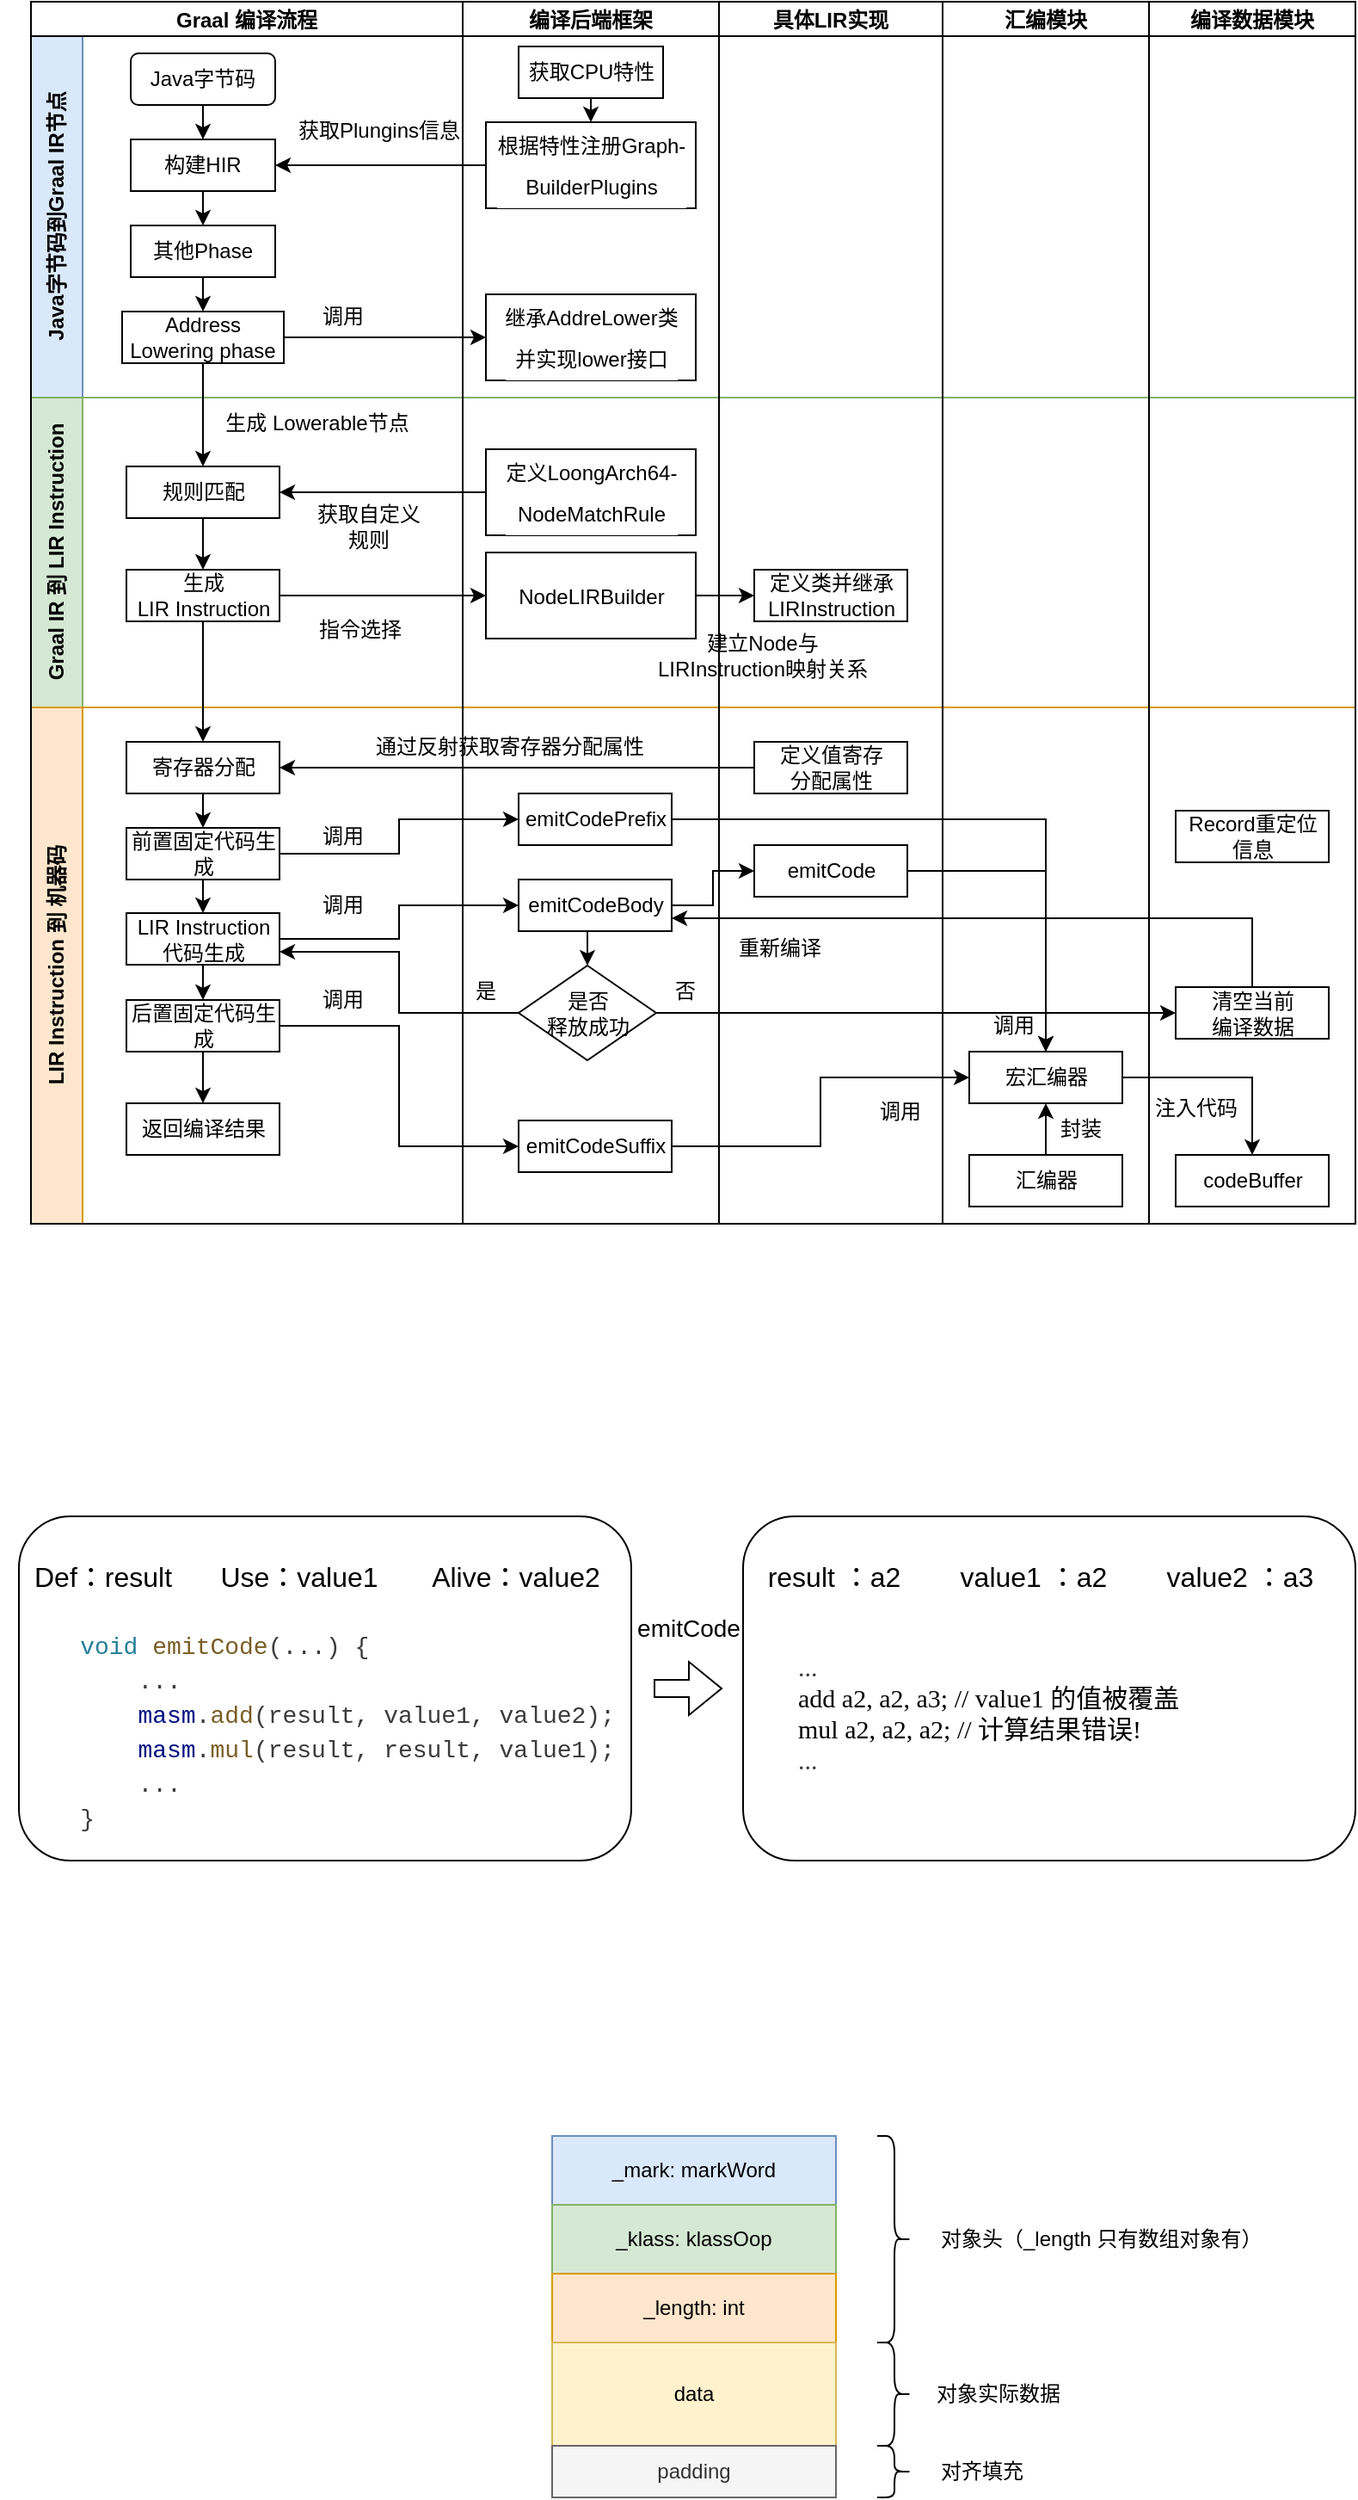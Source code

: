 <mxfile version="26.0.16">
  <diagram name="Page-1" id="acwCKmZkidqvUQwCOqH5">
    <mxGraphModel dx="1426" dy="755" grid="1" gridSize="10" guides="1" tooltips="1" connect="1" arrows="1" fold="1" page="1" pageScale="1" pageWidth="827" pageHeight="1169" math="0" shadow="0">
      <root>
        <mxCell id="0" />
        <mxCell id="1" parent="0" />
        <mxCell id="GOm38GStyMNKn4AWp28O-10" value="&lt;div style=&quot;&quot;&gt;&lt;font face=&quot;Verdana&quot; style=&quot;font-size: 15px;&quot;&gt;&lt;br&gt;&lt;/font&gt;&lt;/div&gt;&lt;div style=&quot;&quot;&gt;&lt;font face=&quot;Verdana&quot; style=&quot;font-size: 15px;&quot;&gt;&lt;br&gt;&lt;/font&gt;&lt;/div&gt;&lt;div style=&quot;&quot;&gt;&lt;font style=&quot;font-size: 15px;&quot; face=&quot;Verdana&quot;&gt;&lt;br&gt;&lt;/font&gt;&lt;/div&gt;&lt;div style=&quot;&quot;&gt;&lt;font style=&quot;font-size: 15px;&quot; face=&quot;Verdana&quot;&gt;&lt;br&gt;&lt;/font&gt;&lt;/div&gt;&lt;div style=&quot;&quot;&gt;&lt;font style=&quot;font-size: 15px;&quot; face=&quot;Verdana&quot;&gt;&lt;font style=&quot;&quot;&gt;&lt;span style=&quot;white-space: pre;&quot;&gt;&#x9;&lt;/span&gt;&lt;/font&gt;&lt;span style=&quot;color: light-dark(rgb(59, 59, 59), rgb(186, 186, 186)); white-space: pre; background-color: transparent;&quot;&gt;...&lt;/span&gt;&lt;/font&gt;&lt;/div&gt;&lt;div style=&quot;&quot;&gt;&lt;font face=&quot;Verdana&quot; style=&quot;font-size: 15px;&quot;&gt;&lt;span style=&quot;white-space: pre;&quot;&gt;&#x9;&lt;/span&gt;add a2, a2, a3;&amp;nbsp;&lt;span style=&quot;text-align: center; text-wrap-mode: nowrap; background-color: transparent; color: light-dark(rgb(0, 0, 0), rgb(255, 255, 255));&quot;&gt;&lt;font style=&quot;&quot;&gt;// value1&amp;nbsp;的值被覆盖&lt;/font&gt;&lt;/span&gt;&lt;span style=&quot;text-align: center; text-wrap-mode: nowrap; background-color: transparent; color: light-dark(rgb(0, 0, 0), rgb(255, 255, 255));&quot;&gt;&amp;nbsp;&lt;/span&gt;&lt;br&gt;&lt;/font&gt;&lt;/div&gt;&lt;div style=&quot;&quot;&gt;&lt;font style=&quot;font-size: 15px;&quot; face=&quot;Verdana&quot;&gt;&lt;font style=&quot;&quot;&gt;&lt;span style=&quot;white-space: pre;&quot;&gt;&#x9;&lt;/span&gt;mul a2, a2, a2; //&amp;nbsp;计算结果错误!&lt;/font&gt;&lt;br&gt;&lt;/font&gt;&lt;/div&gt;&lt;div style=&quot;&quot;&gt;&lt;font style=&quot;font-size: 15px;&quot; face=&quot;Verdana&quot;&gt;&lt;font style=&quot;&quot;&gt;&lt;span style=&quot;white-space: pre;&quot;&gt;&#x9;&lt;/span&gt;&lt;/font&gt;&lt;span style=&quot;color: light-dark(rgb(59, 59, 59), rgb(186, 186, 186)); white-space: pre; background-color: transparent;&quot;&gt;...&lt;/span&gt;&lt;/font&gt;&lt;/div&gt;&lt;div&gt;&lt;span style=&quot;font-size: 14px; color: light-dark(rgb(59, 59, 59), rgb(186, 186, 186)); font-family: Consolas, &amp;quot;Courier New&amp;quot;, monospace; white-space: pre; background-color: transparent;&quot;&gt;&lt;br&gt;&lt;/span&gt;&lt;/div&gt;" style="rounded=1;whiteSpace=wrap;html=1;align=left;verticalAlign=top;" parent="1" vertex="1">
          <mxGeometry x="442" y="900" width="356" height="200" as="geometry" />
        </mxCell>
        <mxCell id="GOm38GStyMNKn4AWp28O-6" value="&lt;div style=&quot;font-family: Consolas, &amp;quot;Courier New&amp;quot;, monospace; line-height: 19px; white-space: pre;&quot;&gt;&lt;div style=&quot;&quot;&gt;&lt;font style=&quot;font-size: 14px;&quot;&gt;&lt;br&gt;&lt;/font&gt;&lt;/div&gt;&lt;div style=&quot;&quot;&gt;&lt;span&gt;&lt;font style=&quot;font-size: 14px;&quot;&gt;&lt;br&gt;&lt;/font&gt;&lt;/span&gt;&lt;/div&gt;&lt;div style=&quot;&quot;&gt;&lt;span&gt;&lt;font style=&quot;font-size: 14px;&quot;&gt;&lt;br&gt;&lt;/font&gt;&lt;/span&gt;&lt;/div&gt;&lt;div style=&quot;&quot;&gt;&lt;span&gt;&lt;font style=&quot;font-size: 14px;&quot;&gt;&lt;span style=&quot;color: rgb(38, 127, 153);&quot;&gt;    void&lt;/span&gt;&lt;font color=&quot;#3b3b3b&quot;&gt; &lt;/font&gt;&lt;span style=&quot;color: rgb(121, 94, 38);&quot;&gt;emitCode&lt;/span&gt;&lt;font color=&quot;#3b3b3b&quot;&gt;(...) {&lt;/font&gt;&lt;/font&gt;&lt;/span&gt;&lt;/div&gt;&lt;div style=&quot;color: rgb(59, 59, 59);&quot;&gt;&lt;span&gt;&lt;font style=&quot;font-size: 14px;&quot;&gt;&amp;nbsp; &amp;nbsp; &amp;nbsp; &amp;nbsp; ...&lt;/font&gt;&lt;/span&gt;&lt;/div&gt;&lt;div style=&quot;color: rgb(59, 59, 59);&quot;&gt;&lt;span&gt;&lt;font style=&quot;font-size: 14px;&quot;&gt;&amp;nbsp; &amp;nbsp; &amp;nbsp; &amp;nbsp; &lt;span style=&quot;color: rgb(0, 16, 128);&quot;&gt;masm&lt;/span&gt;.&lt;span style=&quot;color: rgb(121, 94, 38);&quot;&gt;add&lt;/span&gt;(result, value1, value2);&lt;/font&gt;&lt;/span&gt;&lt;/div&gt;&lt;div style=&quot;color: rgb(59, 59, 59);&quot;&gt;&lt;span&gt;&lt;font style=&quot;font-size: 14px;&quot;&gt;&amp;nbsp; &amp;nbsp; &amp;nbsp; &amp;nbsp; &lt;span style=&quot;color: rgb(0, 16, 128);&quot;&gt;masm&lt;/span&gt;.&lt;span style=&quot;color: rgb(121, 94, 38);&quot;&gt;mul&lt;/span&gt;(result, result, value1);&lt;/font&gt;&lt;/span&gt;&lt;/div&gt;&lt;div style=&quot;color: rgb(59, 59, 59);&quot;&gt;&lt;span&gt;&lt;font style=&quot;font-size: 14px;&quot;&gt;&amp;nbsp; &amp;nbsp; &amp;nbsp; &amp;nbsp; ...&lt;/font&gt;&lt;/span&gt;&lt;/div&gt;&lt;div style=&quot;color: rgb(59, 59, 59);&quot;&gt;&lt;font style=&quot;font-size: 14px;&quot;&gt;&amp;nbsp; &amp;nbsp; }&lt;/font&gt;&lt;/div&gt;&lt;/div&gt;" style="rounded=1;whiteSpace=wrap;html=1;align=left;verticalAlign=top;" parent="1" vertex="1">
          <mxGeometry x="21" y="900" width="356" height="200" as="geometry" />
        </mxCell>
        <mxCell id="b25NzEHvAgJfCk7m8K_a-11" value="" style="swimlane;childLayout=stackLayout;resizeParent=1;resizeParentMax=0;horizontal=1;startSize=0;horizontalStack=0;html=1;" parent="1" vertex="1">
          <mxGeometry x="28" y="40" width="770" height="690" as="geometry" />
        </mxCell>
        <mxCell id="b25NzEHvAgJfCk7m8K_a-12" value="&lt;font&gt;Java字节码到Graal IR节点&lt;/font&gt;" style="swimlane;startSize=30;horizontal=0;html=1;fillColor=#dae8fc;strokeColor=#6c8ebf;" parent="b25NzEHvAgJfCk7m8K_a-11" vertex="1">
          <mxGeometry width="770" height="210" as="geometry" />
        </mxCell>
        <mxCell id="b25NzEHvAgJfCk7m8K_a-32" value="Graal IR 到 LIR Instruction" style="swimlane;startSize=30;horizontal=0;html=1;fillColor=#d5e8d4;strokeColor=#82b366;" parent="b25NzEHvAgJfCk7m8K_a-11" vertex="1">
          <mxGeometry y="210" width="770" height="180" as="geometry" />
        </mxCell>
        <mxCell id="b25NzEHvAgJfCk7m8K_a-13" value="LIR Instruction 到 机器码" style="swimlane;startSize=30;horizontal=0;html=1;fillColor=#ffe6cc;strokeColor=#d79b00;" parent="b25NzEHvAgJfCk7m8K_a-11" vertex="1">
          <mxGeometry y="390" width="770" height="300" as="geometry">
            <mxRectangle y="120" width="600" height="30" as="alternateBounds" />
          </mxGeometry>
        </mxCell>
        <mxCell id="b25NzEHvAgJfCk7m8K_a-33" value="" style="swimlane;childLayout=stackLayout;resizeParent=1;resizeParentMax=0;startSize=0;horizontal=0;horizontalStack=1;" parent="1" vertex="1">
          <mxGeometry x="28" y="20" width="770" height="710" as="geometry" />
        </mxCell>
        <mxCell id="b25NzEHvAgJfCk7m8K_a-34" value="Graal 编译流程" style="swimlane;startSize=20;" parent="b25NzEHvAgJfCk7m8K_a-33" vertex="1">
          <mxGeometry width="251" height="710" as="geometry" />
        </mxCell>
        <mxCell id="b25NzEHvAgJfCk7m8K_a-96" style="edgeStyle=orthogonalEdgeStyle;rounded=0;orthogonalLoop=1;jettySize=auto;html=1;exitX=0.5;exitY=1;exitDx=0;exitDy=0;entryX=0.5;entryY=0;entryDx=0;entryDy=0;" parent="b25NzEHvAgJfCk7m8K_a-34" source="b25NzEHvAgJfCk7m8K_a-37" target="b25NzEHvAgJfCk7m8K_a-42" edge="1">
          <mxGeometry relative="1" as="geometry" />
        </mxCell>
        <mxCell id="b25NzEHvAgJfCk7m8K_a-37" value="Java字节码" style="rounded=1;whiteSpace=wrap;html=1;" parent="b25NzEHvAgJfCk7m8K_a-34" vertex="1">
          <mxGeometry x="58" y="30" width="84" height="30" as="geometry" />
        </mxCell>
        <mxCell id="b25NzEHvAgJfCk7m8K_a-97" style="edgeStyle=orthogonalEdgeStyle;rounded=0;orthogonalLoop=1;jettySize=auto;html=1;exitX=0.5;exitY=1;exitDx=0;exitDy=0;entryX=0.5;entryY=0;entryDx=0;entryDy=0;" parent="b25NzEHvAgJfCk7m8K_a-34" source="b25NzEHvAgJfCk7m8K_a-42" target="b25NzEHvAgJfCk7m8K_a-53" edge="1">
          <mxGeometry relative="1" as="geometry" />
        </mxCell>
        <mxCell id="b25NzEHvAgJfCk7m8K_a-42" value="构建HIR" style="rounded=0;whiteSpace=wrap;html=1;" parent="b25NzEHvAgJfCk7m8K_a-34" vertex="1">
          <mxGeometry x="58" y="80" width="84" height="30" as="geometry" />
        </mxCell>
        <mxCell id="b25NzEHvAgJfCk7m8K_a-99" style="edgeStyle=orthogonalEdgeStyle;rounded=0;orthogonalLoop=1;jettySize=auto;html=1;exitX=0.5;exitY=1;exitDx=0;exitDy=0;entryX=0.5;entryY=0;entryDx=0;entryDy=0;" parent="b25NzEHvAgJfCk7m8K_a-34" source="b25NzEHvAgJfCk7m8K_a-52" target="b25NzEHvAgJfCk7m8K_a-58" edge="1">
          <mxGeometry relative="1" as="geometry" />
        </mxCell>
        <mxCell id="b25NzEHvAgJfCk7m8K_a-52" value="Address Lowering phase" style="rounded=0;whiteSpace=wrap;html=1;" parent="b25NzEHvAgJfCk7m8K_a-34" vertex="1">
          <mxGeometry x="53" y="180" width="94" height="30" as="geometry" />
        </mxCell>
        <mxCell id="b25NzEHvAgJfCk7m8K_a-98" style="edgeStyle=orthogonalEdgeStyle;rounded=0;orthogonalLoop=1;jettySize=auto;html=1;exitX=0.5;exitY=1;exitDx=0;exitDy=0;entryX=0.5;entryY=0;entryDx=0;entryDy=0;" parent="b25NzEHvAgJfCk7m8K_a-34" source="b25NzEHvAgJfCk7m8K_a-53" target="b25NzEHvAgJfCk7m8K_a-52" edge="1">
          <mxGeometry relative="1" as="geometry" />
        </mxCell>
        <mxCell id="b25NzEHvAgJfCk7m8K_a-53" value="其他Phase" style="rounded=0;whiteSpace=wrap;html=1;" parent="b25NzEHvAgJfCk7m8K_a-34" vertex="1">
          <mxGeometry x="58" y="130" width="84" height="30" as="geometry" />
        </mxCell>
        <mxCell id="b25NzEHvAgJfCk7m8K_a-101" style="edgeStyle=orthogonalEdgeStyle;rounded=0;orthogonalLoop=1;jettySize=auto;html=1;exitX=0.5;exitY=1;exitDx=0;exitDy=0;entryX=0.5;entryY=0;entryDx=0;entryDy=0;" parent="b25NzEHvAgJfCk7m8K_a-34" source="b25NzEHvAgJfCk7m8K_a-58" target="b25NzEHvAgJfCk7m8K_a-59" edge="1">
          <mxGeometry relative="1" as="geometry" />
        </mxCell>
        <mxCell id="b25NzEHvAgJfCk7m8K_a-58" value="规则匹配" style="rounded=0;whiteSpace=wrap;html=1;" parent="b25NzEHvAgJfCk7m8K_a-34" vertex="1">
          <mxGeometry x="55.5" y="270" width="89" height="30" as="geometry" />
        </mxCell>
        <mxCell id="b25NzEHvAgJfCk7m8K_a-104" style="edgeStyle=orthogonalEdgeStyle;rounded=0;orthogonalLoop=1;jettySize=auto;html=1;exitX=0.5;exitY=1;exitDx=0;exitDy=0;entryX=0.5;entryY=0;entryDx=0;entryDy=0;" parent="b25NzEHvAgJfCk7m8K_a-34" source="b25NzEHvAgJfCk7m8K_a-59" target="b25NzEHvAgJfCk7m8K_a-60" edge="1">
          <mxGeometry relative="1" as="geometry" />
        </mxCell>
        <mxCell id="b25NzEHvAgJfCk7m8K_a-59" value="生成&lt;br&gt;LIR Instruction" style="rounded=0;whiteSpace=wrap;html=1;" parent="b25NzEHvAgJfCk7m8K_a-34" vertex="1">
          <mxGeometry x="55.5" y="330" width="89" height="30" as="geometry" />
        </mxCell>
        <mxCell id="b25NzEHvAgJfCk7m8K_a-105" style="edgeStyle=orthogonalEdgeStyle;rounded=0;orthogonalLoop=1;jettySize=auto;html=1;exitX=0.5;exitY=1;exitDx=0;exitDy=0;entryX=0.5;entryY=0;entryDx=0;entryDy=0;" parent="b25NzEHvAgJfCk7m8K_a-34" source="b25NzEHvAgJfCk7m8K_a-60" target="b25NzEHvAgJfCk7m8K_a-61" edge="1">
          <mxGeometry relative="1" as="geometry" />
        </mxCell>
        <mxCell id="b25NzEHvAgJfCk7m8K_a-60" value="寄存器分配" style="rounded=0;whiteSpace=wrap;html=1;" parent="b25NzEHvAgJfCk7m8K_a-34" vertex="1">
          <mxGeometry x="55.5" y="430" width="89" height="30" as="geometry" />
        </mxCell>
        <mxCell id="b25NzEHvAgJfCk7m8K_a-106" style="edgeStyle=orthogonalEdgeStyle;rounded=0;orthogonalLoop=1;jettySize=auto;html=1;exitX=0.5;exitY=1;exitDx=0;exitDy=0;entryX=0.5;entryY=0;entryDx=0;entryDy=0;" parent="b25NzEHvAgJfCk7m8K_a-34" source="b25NzEHvAgJfCk7m8K_a-61" target="b25NzEHvAgJfCk7m8K_a-63" edge="1">
          <mxGeometry relative="1" as="geometry" />
        </mxCell>
        <mxCell id="b25NzEHvAgJfCk7m8K_a-61" value="前置固定代码生成" style="rounded=0;whiteSpace=wrap;html=1;" parent="b25NzEHvAgJfCk7m8K_a-34" vertex="1">
          <mxGeometry x="55.5" y="480" width="89" height="30" as="geometry" />
        </mxCell>
        <mxCell id="b25NzEHvAgJfCk7m8K_a-110" style="edgeStyle=orthogonalEdgeStyle;rounded=0;orthogonalLoop=1;jettySize=auto;html=1;exitX=0.5;exitY=1;exitDx=0;exitDy=0;entryX=0.5;entryY=0;entryDx=0;entryDy=0;" parent="b25NzEHvAgJfCk7m8K_a-34" source="b25NzEHvAgJfCk7m8K_a-63" target="b25NzEHvAgJfCk7m8K_a-64" edge="1">
          <mxGeometry relative="1" as="geometry" />
        </mxCell>
        <mxCell id="b25NzEHvAgJfCk7m8K_a-63" value="LIR Instruction&lt;br&gt;代码生成" style="rounded=0;whiteSpace=wrap;html=1;" parent="b25NzEHvAgJfCk7m8K_a-34" vertex="1">
          <mxGeometry x="55.5" y="529.5" width="89" height="30" as="geometry" />
        </mxCell>
        <mxCell id="b25NzEHvAgJfCk7m8K_a-111" style="edgeStyle=orthogonalEdgeStyle;rounded=0;orthogonalLoop=1;jettySize=auto;html=1;exitX=0.5;exitY=1;exitDx=0;exitDy=0;entryX=0.5;entryY=0;entryDx=0;entryDy=0;" parent="b25NzEHvAgJfCk7m8K_a-34" source="b25NzEHvAgJfCk7m8K_a-64" target="b25NzEHvAgJfCk7m8K_a-94" edge="1">
          <mxGeometry relative="1" as="geometry" />
        </mxCell>
        <mxCell id="b25NzEHvAgJfCk7m8K_a-64" value="后置固定代码生成" style="rounded=0;whiteSpace=wrap;html=1;" parent="b25NzEHvAgJfCk7m8K_a-34" vertex="1">
          <mxGeometry x="55.5" y="580" width="89" height="30" as="geometry" />
        </mxCell>
        <mxCell id="b25NzEHvAgJfCk7m8K_a-75" value="&lt;font&gt;指令选择&lt;/font&gt;" style="text;html=1;align=center;verticalAlign=middle;resizable=0;points=[];autosize=1;strokeColor=none;fillColor=none;" parent="b25NzEHvAgJfCk7m8K_a-34" vertex="1">
          <mxGeometry x="156" y="350" width="70" height="30" as="geometry" />
        </mxCell>
        <mxCell id="b25NzEHvAgJfCk7m8K_a-94" value="返回编译结果" style="rounded=0;whiteSpace=wrap;html=1;" parent="b25NzEHvAgJfCk7m8K_a-34" vertex="1">
          <mxGeometry x="55.5" y="640" width="89" height="30" as="geometry" />
        </mxCell>
        <mxCell id="b25NzEHvAgJfCk7m8K_a-100" value="&lt;font&gt;生成 Lowerable节点&lt;/font&gt;" style="text;html=1;align=center;verticalAlign=middle;resizable=0;points=[];autosize=1;strokeColor=none;fillColor=none;" parent="b25NzEHvAgJfCk7m8K_a-34" vertex="1">
          <mxGeometry x="101" y="230" width="130" height="30" as="geometry" />
        </mxCell>
        <mxCell id="b25NzEHvAgJfCk7m8K_a-103" value="&lt;font&gt;获取自定义&lt;br&gt;规则&lt;/font&gt;" style="text;html=1;align=center;verticalAlign=middle;resizable=0;points=[];autosize=1;strokeColor=none;fillColor=none;" parent="b25NzEHvAgJfCk7m8K_a-34" vertex="1">
          <mxGeometry x="156" y="285" width="80" height="40" as="geometry" />
        </mxCell>
        <mxCell id="b25NzEHvAgJfCk7m8K_a-134" value="获取Plungins信息" style="text;html=1;align=center;verticalAlign=middle;resizable=0;points=[];autosize=1;strokeColor=none;fillColor=none;" parent="b25NzEHvAgJfCk7m8K_a-34" vertex="1">
          <mxGeometry x="142" y="60" width="120" height="30" as="geometry" />
        </mxCell>
        <mxCell id="ZIrlAmSXeeNBOR1hbLx5-2" value="调用" style="text;html=1;align=center;verticalAlign=middle;resizable=0;points=[];autosize=1;strokeColor=none;fillColor=none;" parent="b25NzEHvAgJfCk7m8K_a-34" vertex="1">
          <mxGeometry x="156" y="470" width="50" height="30" as="geometry" />
        </mxCell>
        <mxCell id="ZIrlAmSXeeNBOR1hbLx5-3" value="调用" style="text;html=1;align=center;verticalAlign=middle;resizable=0;points=[];autosize=1;strokeColor=none;fillColor=none;" parent="b25NzEHvAgJfCk7m8K_a-34" vertex="1">
          <mxGeometry x="156" y="510" width="50" height="30" as="geometry" />
        </mxCell>
        <mxCell id="ZIrlAmSXeeNBOR1hbLx5-4" value="调用" style="text;html=1;align=center;verticalAlign=middle;resizable=0;points=[];autosize=1;strokeColor=none;fillColor=none;" parent="b25NzEHvAgJfCk7m8K_a-34" vertex="1">
          <mxGeometry x="156" y="565" width="50" height="30" as="geometry" />
        </mxCell>
        <mxCell id="ZIrlAmSXeeNBOR1hbLx5-1" value="调用" style="text;html=1;align=center;verticalAlign=middle;resizable=0;points=[];autosize=1;strokeColor=none;fillColor=none;" parent="b25NzEHvAgJfCk7m8K_a-34" vertex="1">
          <mxGeometry x="156" y="168" width="50" height="30" as="geometry" />
        </mxCell>
        <mxCell id="b25NzEHvAgJfCk7m8K_a-41" value="编译后端框架" style="swimlane;startSize=20;" parent="b25NzEHvAgJfCk7m8K_a-33" vertex="1">
          <mxGeometry x="251" width="149" height="710" as="geometry" />
        </mxCell>
        <mxCell id="b25NzEHvAgJfCk7m8K_a-66" value="&lt;div style=&quot;background-color: rgb(255, 255, 255); line-height: 24px; white-space: pre;&quot;&gt;&lt;font face=&quot;Helvetica&quot;&gt;根据特性注册Graph-&lt;br/&gt;BuilderPlugins&lt;/font&gt;&lt;/div&gt;" style="rounded=0;whiteSpace=wrap;html=1;" parent="b25NzEHvAgJfCk7m8K_a-41" vertex="1">
          <mxGeometry x="13.5" y="70" width="122" height="50" as="geometry" />
        </mxCell>
        <mxCell id="b25NzEHvAgJfCk7m8K_a-68" style="edgeStyle=orthogonalEdgeStyle;rounded=0;orthogonalLoop=1;jettySize=auto;html=1;exitX=0.5;exitY=1;exitDx=0;exitDy=0;entryX=0.5;entryY=0;entryDx=0;entryDy=0;" parent="b25NzEHvAgJfCk7m8K_a-41" source="b25NzEHvAgJfCk7m8K_a-67" target="b25NzEHvAgJfCk7m8K_a-66" edge="1">
          <mxGeometry relative="1" as="geometry" />
        </mxCell>
        <mxCell id="b25NzEHvAgJfCk7m8K_a-67" value="获取CPU特性" style="rounded=0;whiteSpace=wrap;html=1;" parent="b25NzEHvAgJfCk7m8K_a-41" vertex="1">
          <mxGeometry x="32.5" y="26" width="84" height="30" as="geometry" />
        </mxCell>
        <mxCell id="b25NzEHvAgJfCk7m8K_a-70" value="&lt;div style=&quot;background-color: rgb(255, 255, 255); line-height: 24px; white-space: pre;&quot;&gt;继承AddreLower类&lt;br/&gt;并实现lower接口&lt;/div&gt;" style="rounded=0;whiteSpace=wrap;html=1;" parent="b25NzEHvAgJfCk7m8K_a-41" vertex="1">
          <mxGeometry x="13.5" y="170" width="122" height="50" as="geometry" />
        </mxCell>
        <mxCell id="b25NzEHvAgJfCk7m8K_a-72" value="&lt;div style=&quot;background-color: rgb(255, 255, 255); line-height: 24px; white-space: pre;&quot;&gt;定义LoongArch64-&lt;br/&gt;NodeMatchRule&lt;/div&gt;" style="rounded=0;whiteSpace=wrap;html=1;" parent="b25NzEHvAgJfCk7m8K_a-41" vertex="1">
          <mxGeometry x="13.5" y="260" width="122" height="50" as="geometry" />
        </mxCell>
        <mxCell id="b25NzEHvAgJfCk7m8K_a-73" value="&lt;div style=&quot;background-color: rgb(255, 255, 255); line-height: 24px; white-space: pre;&quot;&gt;NodeLIRBuilder&lt;/div&gt;" style="rounded=0;whiteSpace=wrap;html=1;" parent="b25NzEHvAgJfCk7m8K_a-41" vertex="1">
          <mxGeometry x="13.5" y="320" width="122" height="50" as="geometry" />
        </mxCell>
        <mxCell id="b25NzEHvAgJfCk7m8K_a-85" value="emitCodePrefix" style="rounded=0;whiteSpace=wrap;html=1;" parent="b25NzEHvAgJfCk7m8K_a-41" vertex="1">
          <mxGeometry x="32.5" y="460" width="89" height="30" as="geometry" />
        </mxCell>
        <mxCell id="b25NzEHvAgJfCk7m8K_a-109" style="edgeStyle=orthogonalEdgeStyle;rounded=0;orthogonalLoop=1;jettySize=auto;html=1;exitX=0.5;exitY=1;exitDx=0;exitDy=0;entryX=0.5;entryY=0;entryDx=0;entryDy=0;" parent="b25NzEHvAgJfCk7m8K_a-41" source="b25NzEHvAgJfCk7m8K_a-87" target="b25NzEHvAgJfCk7m8K_a-91" edge="1">
          <mxGeometry relative="1" as="geometry" />
        </mxCell>
        <mxCell id="b25NzEHvAgJfCk7m8K_a-87" value="emitCodeBody" style="rounded=0;whiteSpace=wrap;html=1;" parent="b25NzEHvAgJfCk7m8K_a-41" vertex="1">
          <mxGeometry x="32.5" y="510" width="89" height="30" as="geometry" />
        </mxCell>
        <mxCell id="b25NzEHvAgJfCk7m8K_a-88" value="emitCodeSuffix" style="rounded=0;whiteSpace=wrap;html=1;" parent="b25NzEHvAgJfCk7m8K_a-41" vertex="1">
          <mxGeometry x="32.5" y="650" width="89" height="30" as="geometry" />
        </mxCell>
        <mxCell id="b25NzEHvAgJfCk7m8K_a-91" value="是否&lt;br&gt;释放成功" style="rhombus;whiteSpace=wrap;html=1;" parent="b25NzEHvAgJfCk7m8K_a-41" vertex="1">
          <mxGeometry x="32.5" y="560" width="80" height="55" as="geometry" />
        </mxCell>
        <mxCell id="b25NzEHvAgJfCk7m8K_a-116" value="通过反射获取寄存器分配属性" style="text;html=1;align=center;verticalAlign=middle;resizable=0;points=[];autosize=1;strokeColor=none;fillColor=none;" parent="b25NzEHvAgJfCk7m8K_a-41" vertex="1">
          <mxGeometry x="-63.5" y="418" width="180" height="30" as="geometry" />
        </mxCell>
        <mxCell id="b25NzEHvAgJfCk7m8K_a-121" value="否" style="text;html=1;align=center;verticalAlign=middle;resizable=0;points=[];autosize=1;strokeColor=none;fillColor=none;" parent="b25NzEHvAgJfCk7m8K_a-41" vertex="1">
          <mxGeometry x="109" y="560" width="40" height="30" as="geometry" />
        </mxCell>
        <mxCell id="b25NzEHvAgJfCk7m8K_a-118" value="是" style="text;html=1;align=center;verticalAlign=middle;resizable=0;points=[];autosize=1;strokeColor=none;fillColor=none;" parent="b25NzEHvAgJfCk7m8K_a-41" vertex="1">
          <mxGeometry x="-7.5" y="560" width="40" height="30" as="geometry" />
        </mxCell>
        <mxCell id="b25NzEHvAgJfCk7m8K_a-36" value="具体LIR实现" style="swimlane;startSize=20;" parent="b25NzEHvAgJfCk7m8K_a-33" vertex="1">
          <mxGeometry x="400" width="130" height="710" as="geometry" />
        </mxCell>
        <mxCell id="b25NzEHvAgJfCk7m8K_a-76" value="定义值寄存&lt;div&gt;分配属性&lt;/div&gt;" style="rounded=0;whiteSpace=wrap;html=1;" parent="b25NzEHvAgJfCk7m8K_a-36" vertex="1">
          <mxGeometry x="20.5" y="430" width="89" height="30" as="geometry" />
        </mxCell>
        <mxCell id="b25NzEHvAgJfCk7m8K_a-77" value="emitCode" style="rounded=0;whiteSpace=wrap;html=1;" parent="b25NzEHvAgJfCk7m8K_a-36" vertex="1">
          <mxGeometry x="20.5" y="490" width="89" height="30" as="geometry" />
        </mxCell>
        <mxCell id="b25NzEHvAgJfCk7m8K_a-78" value="定义类并继承LIRInstruction" style="rounded=0;whiteSpace=wrap;html=1;" parent="b25NzEHvAgJfCk7m8K_a-36" vertex="1">
          <mxGeometry x="20.5" y="330" width="89" height="30" as="geometry" />
        </mxCell>
        <mxCell id="b25NzEHvAgJfCk7m8K_a-84" value="建立Node与&lt;br&gt;LIRInstruction映射关系" style="text;html=1;align=center;verticalAlign=middle;resizable=0;points=[];autosize=1;strokeColor=none;fillColor=none;" parent="b25NzEHvAgJfCk7m8K_a-36" vertex="1">
          <mxGeometry x="-50" y="360" width="150" height="40" as="geometry" />
        </mxCell>
        <mxCell id="b25NzEHvAgJfCk7m8K_a-122" value="重新编译" style="text;html=1;align=center;verticalAlign=middle;resizable=0;points=[];autosize=1;strokeColor=none;fillColor=none;" parent="b25NzEHvAgJfCk7m8K_a-36" vertex="1">
          <mxGeometry y="535" width="70" height="30" as="geometry" />
        </mxCell>
        <mxCell id="b25NzEHvAgJfCk7m8K_a-132" value="调用" style="text;html=1;align=center;verticalAlign=middle;resizable=0;points=[];autosize=1;strokeColor=none;fillColor=none;" parent="b25NzEHvAgJfCk7m8K_a-36" vertex="1">
          <mxGeometry x="80" y="630" width="50" height="30" as="geometry" />
        </mxCell>
        <mxCell id="b25NzEHvAgJfCk7m8K_a-55" value="汇编模块" style="swimlane;startSize=20;" parent="b25NzEHvAgJfCk7m8K_a-33" vertex="1">
          <mxGeometry x="530" width="120" height="710" as="geometry" />
        </mxCell>
        <mxCell id="b25NzEHvAgJfCk7m8K_a-80" value="宏汇编器" style="rounded=0;whiteSpace=wrap;html=1;" parent="b25NzEHvAgJfCk7m8K_a-55" vertex="1">
          <mxGeometry x="15.5" y="610" width="89" height="30" as="geometry" />
        </mxCell>
        <mxCell id="b25NzEHvAgJfCk7m8K_a-82" style="edgeStyle=orthogonalEdgeStyle;rounded=0;orthogonalLoop=1;jettySize=auto;html=1;exitX=0.5;exitY=0;exitDx=0;exitDy=0;entryX=0.5;entryY=1;entryDx=0;entryDy=0;" parent="b25NzEHvAgJfCk7m8K_a-55" source="b25NzEHvAgJfCk7m8K_a-81" target="b25NzEHvAgJfCk7m8K_a-80" edge="1">
          <mxGeometry relative="1" as="geometry" />
        </mxCell>
        <mxCell id="b25NzEHvAgJfCk7m8K_a-81" value="汇编器" style="rounded=0;whiteSpace=wrap;html=1;" parent="b25NzEHvAgJfCk7m8K_a-55" vertex="1">
          <mxGeometry x="15.5" y="670" width="89" height="30" as="geometry" />
        </mxCell>
        <mxCell id="b25NzEHvAgJfCk7m8K_a-135" value="封装" style="text;html=1;align=center;verticalAlign=middle;resizable=0;points=[];autosize=1;strokeColor=none;fillColor=none;" parent="b25NzEHvAgJfCk7m8K_a-55" vertex="1">
          <mxGeometry x="54.5" y="640" width="50" height="30" as="geometry" />
        </mxCell>
        <mxCell id="b25NzEHvAgJfCk7m8K_a-131" value="调用" style="text;html=1;align=center;verticalAlign=middle;resizable=0;points=[];autosize=1;strokeColor=none;fillColor=none;" parent="b25NzEHvAgJfCk7m8K_a-55" vertex="1">
          <mxGeometry x="15.5" y="580" width="50" height="30" as="geometry" />
        </mxCell>
        <mxCell id="b25NzEHvAgJfCk7m8K_a-89" value="编译数据模块" style="swimlane;startSize=20;" parent="b25NzEHvAgJfCk7m8K_a-33" vertex="1">
          <mxGeometry x="650" width="120" height="710" as="geometry" />
        </mxCell>
        <mxCell id="b25NzEHvAgJfCk7m8K_a-92" value="Record重定位&lt;br&gt;信息" style="rounded=0;whiteSpace=wrap;html=1;" parent="b25NzEHvAgJfCk7m8K_a-89" vertex="1">
          <mxGeometry x="15.5" y="470" width="89" height="30" as="geometry" />
        </mxCell>
        <mxCell id="b25NzEHvAgJfCk7m8K_a-93" value="清空当前&lt;br&gt;编译数据" style="rounded=0;whiteSpace=wrap;html=1;" parent="b25NzEHvAgJfCk7m8K_a-89" vertex="1">
          <mxGeometry x="15.5" y="572.5" width="89" height="30" as="geometry" />
        </mxCell>
        <mxCell id="b25NzEHvAgJfCk7m8K_a-136" value="codeBuffer" style="rounded=0;whiteSpace=wrap;html=1;" parent="b25NzEHvAgJfCk7m8K_a-89" vertex="1">
          <mxGeometry x="15.5" y="670" width="89" height="30" as="geometry" />
        </mxCell>
        <mxCell id="b25NzEHvAgJfCk7m8K_a-138" value="注入代码" style="text;html=1;align=center;verticalAlign=middle;resizable=0;points=[];autosize=1;strokeColor=none;fillColor=none;" parent="b25NzEHvAgJfCk7m8K_a-89" vertex="1">
          <mxGeometry x="-8" y="628" width="70" height="30" as="geometry" />
        </mxCell>
        <mxCell id="b25NzEHvAgJfCk7m8K_a-69" style="edgeStyle=orthogonalEdgeStyle;rounded=0;orthogonalLoop=1;jettySize=auto;html=1;exitX=0;exitY=0.5;exitDx=0;exitDy=0;entryX=1;entryY=0.5;entryDx=0;entryDy=0;" parent="b25NzEHvAgJfCk7m8K_a-33" source="b25NzEHvAgJfCk7m8K_a-66" target="b25NzEHvAgJfCk7m8K_a-42" edge="1">
          <mxGeometry relative="1" as="geometry" />
        </mxCell>
        <mxCell id="b25NzEHvAgJfCk7m8K_a-71" style="edgeStyle=orthogonalEdgeStyle;rounded=0;orthogonalLoop=1;jettySize=auto;html=1;exitX=1;exitY=0.5;exitDx=0;exitDy=0;entryX=0;entryY=0.5;entryDx=0;entryDy=0;" parent="b25NzEHvAgJfCk7m8K_a-33" source="b25NzEHvAgJfCk7m8K_a-52" target="b25NzEHvAgJfCk7m8K_a-70" edge="1">
          <mxGeometry relative="1" as="geometry" />
        </mxCell>
        <mxCell id="b25NzEHvAgJfCk7m8K_a-74" style="edgeStyle=orthogonalEdgeStyle;rounded=0;orthogonalLoop=1;jettySize=auto;html=1;exitX=1;exitY=0.5;exitDx=0;exitDy=0;entryX=0;entryY=0.5;entryDx=0;entryDy=0;" parent="b25NzEHvAgJfCk7m8K_a-33" source="b25NzEHvAgJfCk7m8K_a-59" target="b25NzEHvAgJfCk7m8K_a-73" edge="1">
          <mxGeometry relative="1" as="geometry" />
        </mxCell>
        <mxCell id="b25NzEHvAgJfCk7m8K_a-83" style="edgeStyle=orthogonalEdgeStyle;rounded=0;orthogonalLoop=1;jettySize=auto;html=1;exitX=1;exitY=0.5;exitDx=0;exitDy=0;entryX=0;entryY=0.5;entryDx=0;entryDy=0;" parent="b25NzEHvAgJfCk7m8K_a-33" source="b25NzEHvAgJfCk7m8K_a-73" target="b25NzEHvAgJfCk7m8K_a-78" edge="1">
          <mxGeometry relative="1" as="geometry" />
        </mxCell>
        <mxCell id="b25NzEHvAgJfCk7m8K_a-102" style="edgeStyle=orthogonalEdgeStyle;rounded=0;orthogonalLoop=1;jettySize=auto;html=1;exitX=0;exitY=0.5;exitDx=0;exitDy=0;entryX=1;entryY=0.5;entryDx=0;entryDy=0;" parent="b25NzEHvAgJfCk7m8K_a-33" source="b25NzEHvAgJfCk7m8K_a-72" target="b25NzEHvAgJfCk7m8K_a-58" edge="1">
          <mxGeometry relative="1" as="geometry" />
        </mxCell>
        <mxCell id="b25NzEHvAgJfCk7m8K_a-107" style="edgeStyle=orthogonalEdgeStyle;rounded=0;orthogonalLoop=1;jettySize=auto;html=1;exitX=1;exitY=0.5;exitDx=0;exitDy=0;entryX=0;entryY=0.5;entryDx=0;entryDy=0;" parent="b25NzEHvAgJfCk7m8K_a-33" source="b25NzEHvAgJfCk7m8K_a-61" target="b25NzEHvAgJfCk7m8K_a-85" edge="1">
          <mxGeometry relative="1" as="geometry" />
        </mxCell>
        <mxCell id="b25NzEHvAgJfCk7m8K_a-108" style="edgeStyle=orthogonalEdgeStyle;rounded=0;orthogonalLoop=1;jettySize=auto;html=1;exitX=1;exitY=0.5;exitDx=0;exitDy=0;" parent="b25NzEHvAgJfCk7m8K_a-33" source="b25NzEHvAgJfCk7m8K_a-63" target="b25NzEHvAgJfCk7m8K_a-87" edge="1">
          <mxGeometry relative="1" as="geometry" />
        </mxCell>
        <mxCell id="b25NzEHvAgJfCk7m8K_a-112" style="edgeStyle=orthogonalEdgeStyle;rounded=0;orthogonalLoop=1;jettySize=auto;html=1;exitX=1;exitY=0.5;exitDx=0;exitDy=0;entryX=0;entryY=0.5;entryDx=0;entryDy=0;" parent="b25NzEHvAgJfCk7m8K_a-33" source="b25NzEHvAgJfCk7m8K_a-87" target="b25NzEHvAgJfCk7m8K_a-77" edge="1">
          <mxGeometry relative="1" as="geometry" />
        </mxCell>
        <mxCell id="b25NzEHvAgJfCk7m8K_a-113" style="edgeStyle=orthogonalEdgeStyle;rounded=0;orthogonalLoop=1;jettySize=auto;html=1;exitX=1;exitY=0.5;exitDx=0;exitDy=0;entryX=0;entryY=0.5;entryDx=0;entryDy=0;" parent="b25NzEHvAgJfCk7m8K_a-33" source="b25NzEHvAgJfCk7m8K_a-64" target="b25NzEHvAgJfCk7m8K_a-88" edge="1">
          <mxGeometry relative="1" as="geometry" />
        </mxCell>
        <mxCell id="b25NzEHvAgJfCk7m8K_a-115" style="edgeStyle=orthogonalEdgeStyle;rounded=0;orthogonalLoop=1;jettySize=auto;html=1;exitX=0;exitY=0.5;exitDx=0;exitDy=0;entryX=1;entryY=0.5;entryDx=0;entryDy=0;" parent="b25NzEHvAgJfCk7m8K_a-33" source="b25NzEHvAgJfCk7m8K_a-76" target="b25NzEHvAgJfCk7m8K_a-60" edge="1">
          <mxGeometry relative="1" as="geometry" />
        </mxCell>
        <mxCell id="b25NzEHvAgJfCk7m8K_a-117" style="edgeStyle=orthogonalEdgeStyle;rounded=0;orthogonalLoop=1;jettySize=auto;html=1;exitX=0;exitY=0.5;exitDx=0;exitDy=0;entryX=1;entryY=0.75;entryDx=0;entryDy=0;" parent="b25NzEHvAgJfCk7m8K_a-33" source="b25NzEHvAgJfCk7m8K_a-91" target="b25NzEHvAgJfCk7m8K_a-63" edge="1">
          <mxGeometry relative="1" as="geometry" />
        </mxCell>
        <mxCell id="b25NzEHvAgJfCk7m8K_a-119" style="edgeStyle=orthogonalEdgeStyle;rounded=0;orthogonalLoop=1;jettySize=auto;html=1;exitX=1;exitY=0.5;exitDx=0;exitDy=0;entryX=0;entryY=0.5;entryDx=0;entryDy=0;" parent="b25NzEHvAgJfCk7m8K_a-33" source="b25NzEHvAgJfCk7m8K_a-91" target="b25NzEHvAgJfCk7m8K_a-93" edge="1">
          <mxGeometry relative="1" as="geometry" />
        </mxCell>
        <mxCell id="b25NzEHvAgJfCk7m8K_a-120" style="edgeStyle=orthogonalEdgeStyle;rounded=0;orthogonalLoop=1;jettySize=auto;html=1;exitX=0.5;exitY=0;exitDx=0;exitDy=0;entryX=1;entryY=0.75;entryDx=0;entryDy=0;" parent="b25NzEHvAgJfCk7m8K_a-33" source="b25NzEHvAgJfCk7m8K_a-93" target="b25NzEHvAgJfCk7m8K_a-87" edge="1">
          <mxGeometry relative="1" as="geometry" />
        </mxCell>
        <mxCell id="b25NzEHvAgJfCk7m8K_a-129" style="edgeStyle=orthogonalEdgeStyle;rounded=0;orthogonalLoop=1;jettySize=auto;html=1;exitX=1;exitY=0.5;exitDx=0;exitDy=0;entryX=0;entryY=0.5;entryDx=0;entryDy=0;" parent="b25NzEHvAgJfCk7m8K_a-33" source="b25NzEHvAgJfCk7m8K_a-88" target="b25NzEHvAgJfCk7m8K_a-80" edge="1">
          <mxGeometry relative="1" as="geometry" />
        </mxCell>
        <mxCell id="b25NzEHvAgJfCk7m8K_a-137" style="edgeStyle=orthogonalEdgeStyle;rounded=0;orthogonalLoop=1;jettySize=auto;html=1;exitX=1;exitY=0.5;exitDx=0;exitDy=0;entryX=0.5;entryY=0;entryDx=0;entryDy=0;" parent="b25NzEHvAgJfCk7m8K_a-33" source="b25NzEHvAgJfCk7m8K_a-80" target="b25NzEHvAgJfCk7m8K_a-136" edge="1">
          <mxGeometry relative="1" as="geometry" />
        </mxCell>
        <mxCell id="b25NzEHvAgJfCk7m8K_a-139" style="edgeStyle=orthogonalEdgeStyle;rounded=0;orthogonalLoop=1;jettySize=auto;html=1;exitX=1;exitY=0.5;exitDx=0;exitDy=0;entryX=0.5;entryY=0;entryDx=0;entryDy=0;" parent="b25NzEHvAgJfCk7m8K_a-33" source="b25NzEHvAgJfCk7m8K_a-77" target="b25NzEHvAgJfCk7m8K_a-80" edge="1">
          <mxGeometry relative="1" as="geometry" />
        </mxCell>
        <mxCell id="b25NzEHvAgJfCk7m8K_a-140" style="edgeStyle=orthogonalEdgeStyle;rounded=0;orthogonalLoop=1;jettySize=auto;html=1;exitX=1;exitY=0.5;exitDx=0;exitDy=0;entryX=0.5;entryY=0;entryDx=0;entryDy=0;" parent="b25NzEHvAgJfCk7m8K_a-33" source="b25NzEHvAgJfCk7m8K_a-85" target="b25NzEHvAgJfCk7m8K_a-80" edge="1">
          <mxGeometry relative="1" as="geometry" />
        </mxCell>
        <mxCell id="GOm38GStyMNKn4AWp28O-1" value="&lt;font style=&quot;font-size: 16px;&quot;&gt;Def：result&lt;/font&gt;" style="text;html=1;align=center;verticalAlign=middle;whiteSpace=wrap;rounded=0;" parent="1" vertex="1">
          <mxGeometry x="10" y="920" width="120" height="30" as="geometry" />
        </mxCell>
        <mxCell id="GOm38GStyMNKn4AWp28O-3" value="&lt;font style=&quot;font-size: 16px;&quot;&gt;Use：value1&lt;/font&gt;" style="text;html=1;align=center;verticalAlign=middle;whiteSpace=wrap;rounded=0;" parent="1" vertex="1">
          <mxGeometry x="124" y="920" width="120" height="30" as="geometry" />
        </mxCell>
        <mxCell id="GOm38GStyMNKn4AWp28O-4" value="&lt;font style=&quot;font-size: 16px;&quot;&gt;Alive：value2&lt;/font&gt;" style="text;html=1;align=center;verticalAlign=middle;whiteSpace=wrap;rounded=0;" parent="1" vertex="1">
          <mxGeometry x="250" y="920" width="120" height="30" as="geometry" />
        </mxCell>
        <mxCell id="GOm38GStyMNKn4AWp28O-5" value="" style="shape=flexArrow;endArrow=classic;html=1;rounded=0;" parent="1" edge="1">
          <mxGeometry width="50" height="50" relative="1" as="geometry">
            <mxPoint x="390" y="1000" as="sourcePoint" />
            <mxPoint x="430" y="1000" as="targetPoint" />
          </mxGeometry>
        </mxCell>
        <mxCell id="GOm38GStyMNKn4AWp28O-7" value="&lt;font style=&quot;font-size: 16px;&quot;&gt;result ：a2&lt;/font&gt;" style="text;html=1;align=center;verticalAlign=middle;whiteSpace=wrap;rounded=0;" parent="1" vertex="1">
          <mxGeometry x="435" y="920" width="120" height="30" as="geometry" />
        </mxCell>
        <mxCell id="GOm38GStyMNKn4AWp28O-8" value="&lt;font style=&quot;font-size: 16px;&quot;&gt;value1 ：a2&lt;/font&gt;" style="text;html=1;align=center;verticalAlign=middle;whiteSpace=wrap;rounded=0;" parent="1" vertex="1">
          <mxGeometry x="551" y="920" width="120" height="30" as="geometry" />
        </mxCell>
        <mxCell id="GOm38GStyMNKn4AWp28O-9" value="&lt;font style=&quot;font-size: 16px;&quot;&gt;value2 ：a3&lt;/font&gt;" style="text;html=1;align=center;verticalAlign=middle;whiteSpace=wrap;rounded=0;" parent="1" vertex="1">
          <mxGeometry x="671" y="920" width="120" height="30" as="geometry" />
        </mxCell>
        <mxCell id="GOm38GStyMNKn4AWp28O-11" value="&lt;font style=&quot;font-size: 14px;&quot;&gt;emitCode&lt;/font&gt;" style="text;html=1;align=center;verticalAlign=middle;resizable=0;points=[];autosize=1;strokeColor=none;fillColor=none;" parent="1" vertex="1">
          <mxGeometry x="370" y="950" width="80" height="30" as="geometry" />
        </mxCell>
        <mxCell id="VwOEmo3AU2konp4xYrkq-1" value="_mark: markWord" style="rounded=0;whiteSpace=wrap;html=1;fillColor=#dae8fc;strokeColor=#6c8ebf;" vertex="1" parent="1">
          <mxGeometry x="331" y="1260" width="165" height="40" as="geometry" />
        </mxCell>
        <mxCell id="VwOEmo3AU2konp4xYrkq-2" value="_klass:&amp;nbsp;klassOop" style="rounded=0;whiteSpace=wrap;html=1;fillColor=#d5e8d4;strokeColor=#82b366;" vertex="1" parent="1">
          <mxGeometry x="331" y="1300" width="165" height="40" as="geometry" />
        </mxCell>
        <mxCell id="VwOEmo3AU2konp4xYrkq-3" value="_length: int" style="rounded=0;whiteSpace=wrap;html=1;fillColor=#ffe6cc;strokeColor=#d79b00;glass=0;shadow=0;" vertex="1" parent="1">
          <mxGeometry x="331" y="1340" width="165" height="40" as="geometry" />
        </mxCell>
        <mxCell id="VwOEmo3AU2konp4xYrkq-4" value="data" style="rounded=0;whiteSpace=wrap;html=1;fillColor=#fff2cc;strokeColor=#d6b656;" vertex="1" parent="1">
          <mxGeometry x="331" y="1380" width="165" height="60" as="geometry" />
        </mxCell>
        <mxCell id="VwOEmo3AU2konp4xYrkq-5" value="padding" style="rounded=0;whiteSpace=wrap;html=1;fillColor=#f5f5f5;fontColor=#333333;strokeColor=#666666;" vertex="1" parent="1">
          <mxGeometry x="331" y="1440" width="165" height="30" as="geometry" />
        </mxCell>
        <mxCell id="VwOEmo3AU2konp4xYrkq-6" value="" style="shape=curlyBracket;whiteSpace=wrap;html=1;rounded=1;flipH=1;labelPosition=right;verticalLabelPosition=middle;align=left;verticalAlign=middle;" vertex="1" parent="1">
          <mxGeometry x="520" y="1260" width="20" height="120" as="geometry" />
        </mxCell>
        <mxCell id="VwOEmo3AU2konp4xYrkq-7" value="对象头（_length&amp;nbsp;只有数组对象有）" style="text;html=1;align=left;verticalAlign=middle;resizable=0;points=[];autosize=1;strokeColor=none;fillColor=none;" vertex="1" parent="1">
          <mxGeometry x="555" y="1305" width="210" height="30" as="geometry" />
        </mxCell>
        <mxCell id="VwOEmo3AU2konp4xYrkq-8" value="" style="shape=curlyBracket;whiteSpace=wrap;html=1;rounded=1;flipH=1;labelPosition=right;verticalLabelPosition=middle;align=left;verticalAlign=middle;" vertex="1" parent="1">
          <mxGeometry x="520" y="1380" width="20" height="60" as="geometry" />
        </mxCell>
        <mxCell id="VwOEmo3AU2konp4xYrkq-9" value="对象实际数据" style="text;html=1;align=center;verticalAlign=middle;resizable=0;points=[];autosize=1;strokeColor=none;fillColor=none;" vertex="1" parent="1">
          <mxGeometry x="540" y="1395" width="100" height="30" as="geometry" />
        </mxCell>
        <mxCell id="VwOEmo3AU2konp4xYrkq-10" value="" style="shape=curlyBracket;whiteSpace=wrap;html=1;rounded=1;flipH=1;labelPosition=right;verticalLabelPosition=middle;align=left;verticalAlign=middle;" vertex="1" parent="1">
          <mxGeometry x="520" y="1440" width="20" height="30" as="geometry" />
        </mxCell>
        <mxCell id="VwOEmo3AU2konp4xYrkq-11" value="对齐填充" style="text;html=1;align=left;verticalAlign=middle;resizable=0;points=[];autosize=1;strokeColor=none;fillColor=none;" vertex="1" parent="1">
          <mxGeometry x="555" y="1440" width="70" height="30" as="geometry" />
        </mxCell>
      </root>
    </mxGraphModel>
  </diagram>
</mxfile>
